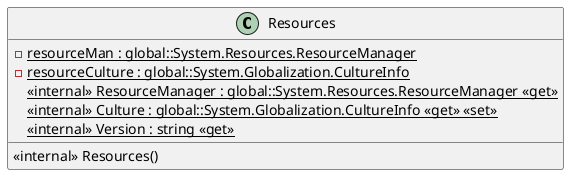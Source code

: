 @startuml
class Resources {
    - {static} resourceMan : global::System.Resources.ResourceManager
    - {static} resourceCulture : global::System.Globalization.CultureInfo
    <<internal>> Resources()
    <<internal>> {static} ResourceManager : global::System.Resources.ResourceManager <<get>>
    <<internal>> {static} Culture : global::System.Globalization.CultureInfo <<get>> <<set>>
    <<internal>> {static} Version : string <<get>>
}
@enduml
